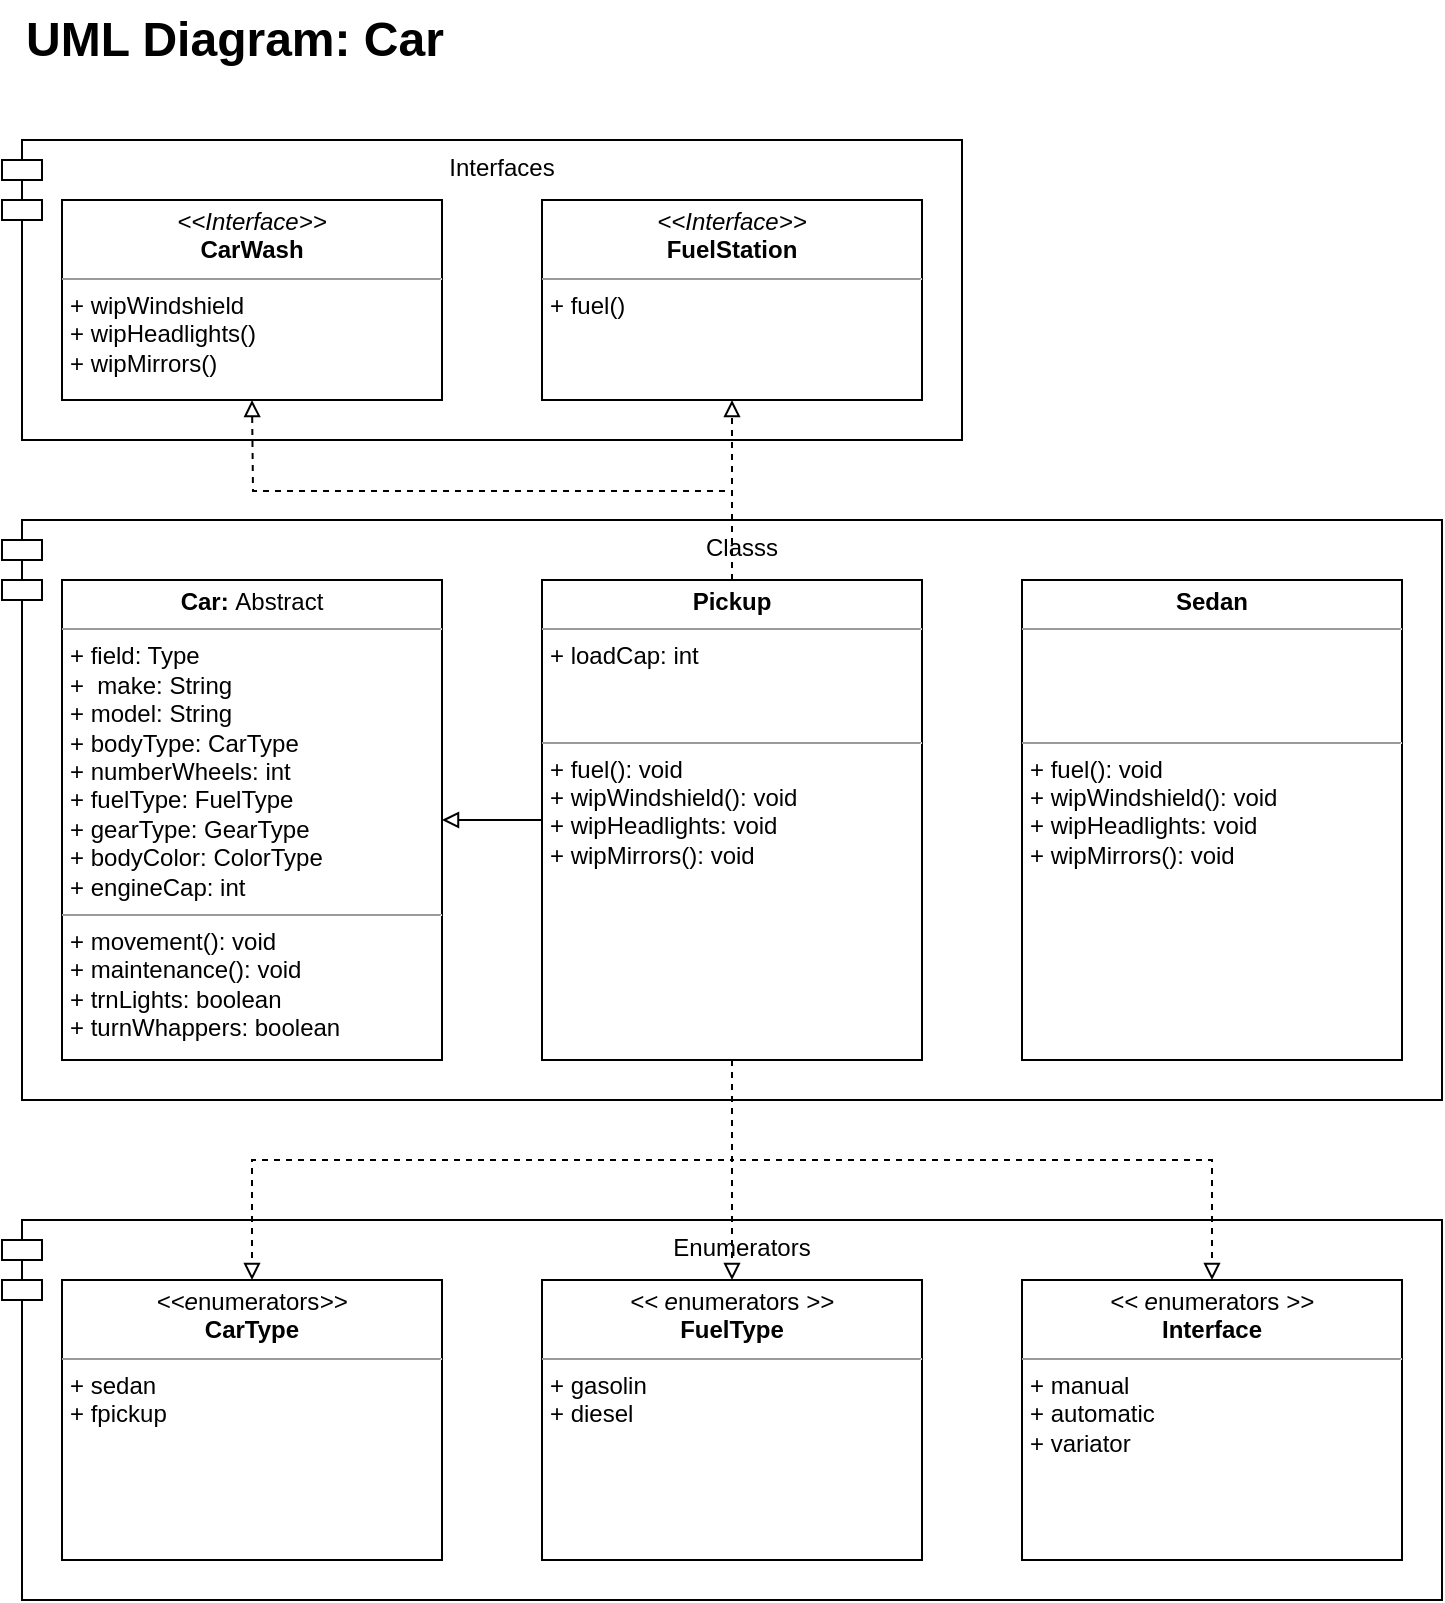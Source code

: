 <mxfile version="22.1.2" type="device">
  <diagram name="Страница — 1" id="w5hR_uzoQUrRJKSY9kCf">
    <mxGraphModel dx="754" dy="1782" grid="1" gridSize="10" guides="1" tooltips="1" connect="1" arrows="1" fold="1" page="1" pageScale="1" pageWidth="827" pageHeight="1169" math="0" shadow="0">
      <root>
        <mxCell id="0" />
        <mxCell id="1" parent="0" />
        <mxCell id="gbFHQ9kCsQo0s30V4vwp-17" value="Classs" style="shape=module;align=left;spacingLeft=20;align=center;verticalAlign=top;whiteSpace=wrap;html=1;fillColor=none;" vertex="1" parent="1">
          <mxGeometry x="40" y="-890" width="720" height="290" as="geometry" />
        </mxCell>
        <mxCell id="gbFHQ9kCsQo0s30V4vwp-18" value="Enumerators" style="shape=module;align=left;spacingLeft=20;align=center;verticalAlign=top;whiteSpace=wrap;html=1;fillColor=none;" vertex="1" parent="1">
          <mxGeometry x="40" y="-540" width="720" height="190" as="geometry" />
        </mxCell>
        <mxCell id="gbFHQ9kCsQo0s30V4vwp-16" value="Interfaces" style="shape=module;align=left;spacingLeft=20;align=center;verticalAlign=top;whiteSpace=wrap;html=1;fillColor=none;" vertex="1" parent="1">
          <mxGeometry x="40" y="-1080" width="480" height="150" as="geometry" />
        </mxCell>
        <mxCell id="gbFHQ9kCsQo0s30V4vwp-13" value="&lt;p style=&quot;margin:0px;margin-top:4px;text-align:center;&quot;&gt;&lt;i&gt;&amp;lt;&amp;lt;e&lt;/i&gt;numerators&lt;i&gt;&amp;gt;&amp;gt;&lt;/i&gt;&lt;br&gt;&lt;b&gt;CarType&lt;/b&gt;&lt;br&gt;&lt;/p&gt;&lt;hr size=&quot;1&quot;&gt;&lt;p style=&quot;margin:0px;margin-left:4px;&quot;&gt;+&amp;nbsp;sedan&lt;/p&gt;&lt;p style=&quot;margin:0px;margin-left:4px;&quot;&gt;+ fpickup&lt;/p&gt;&lt;p style=&quot;margin:0px;margin-left:4px;&quot;&gt;&lt;br&gt;&lt;/p&gt;" style="verticalAlign=top;align=left;overflow=fill;fontSize=12;fontFamily=Helvetica;html=1;whiteSpace=wrap;" vertex="1" parent="1">
          <mxGeometry x="70" y="-510" width="190" height="140" as="geometry" />
        </mxCell>
        <mxCell id="gbFHQ9kCsQo0s30V4vwp-14" value="&lt;p style=&quot;margin:0px;margin-top:4px;text-align:center;&quot;&gt;&lt;i&gt;&amp;lt;&amp;lt;&lt;/i&gt;&lt;i style=&quot;border-color: var(--border-color);&quot;&gt;&amp;nbsp;e&lt;/i&gt;numerators&amp;nbsp;&lt;i&gt;&amp;gt;&amp;gt;&lt;/i&gt;&lt;br&gt;&lt;b&gt;FuelType&lt;/b&gt;&lt;br&gt;&lt;/p&gt;&lt;hr size=&quot;1&quot;&gt;&lt;p style=&quot;margin:0px;margin-left:4px;&quot;&gt;+&amp;nbsp;gasolin&lt;/p&gt;&lt;p style=&quot;margin:0px;margin-left:4px;&quot;&gt;+&amp;nbsp;diesel&lt;/p&gt;&lt;p style=&quot;margin:0px;margin-left:4px;&quot;&gt;&lt;br&gt;&lt;/p&gt;" style="verticalAlign=top;align=left;overflow=fill;fontSize=12;fontFamily=Helvetica;html=1;whiteSpace=wrap;" vertex="1" parent="1">
          <mxGeometry x="310" y="-510" width="190" height="140" as="geometry" />
        </mxCell>
        <mxCell id="gbFHQ9kCsQo0s30V4vwp-15" value="&lt;p style=&quot;margin:0px;margin-top:4px;text-align:center;&quot;&gt;&lt;i&gt;&amp;lt;&amp;lt;&lt;/i&gt;&lt;i style=&quot;border-color: var(--border-color);&quot;&gt;&amp;nbsp;e&lt;/i&gt;numerators&amp;nbsp;&lt;i&gt;&amp;gt;&amp;gt;&lt;/i&gt;&lt;br&gt;&lt;b&gt;Interface&lt;/b&gt;&lt;/p&gt;&lt;hr size=&quot;1&quot;&gt;&lt;p style=&quot;margin:0px;margin-left:4px;&quot;&gt;+ manual&lt;br&gt;+ automatic&lt;/p&gt;&lt;p style=&quot;margin:0px;margin-left:4px;&quot;&gt;+&amp;nbsp;variator&lt;/p&gt;&lt;div&gt;&lt;br&gt;&lt;/div&gt;" style="verticalAlign=top;align=left;overflow=fill;fontSize=12;fontFamily=Helvetica;html=1;whiteSpace=wrap;" vertex="1" parent="1">
          <mxGeometry x="550" y="-510" width="190" height="140" as="geometry" />
        </mxCell>
        <mxCell id="gbFHQ9kCsQo0s30V4vwp-26" style="edgeStyle=orthogonalEdgeStyle;rounded=0;orthogonalLoop=1;jettySize=auto;html=1;exitX=0.5;exitY=0;exitDx=0;exitDy=0;endArrow=block;endFill=0;dashed=1;" edge="1" parent="1" source="gbFHQ9kCsQo0s30V4vwp-19">
          <mxGeometry relative="1" as="geometry">
            <mxPoint x="165" y="-950" as="targetPoint" />
          </mxGeometry>
        </mxCell>
        <mxCell id="gbFHQ9kCsQo0s30V4vwp-27" style="edgeStyle=orthogonalEdgeStyle;rounded=0;orthogonalLoop=1;jettySize=auto;html=1;exitX=0.5;exitY=0;exitDx=0;exitDy=0;entryX=0.5;entryY=1;entryDx=0;entryDy=0;endArrow=block;endFill=0;dashed=1;" edge="1" parent="1" source="gbFHQ9kCsQo0s30V4vwp-19" target="gbFHQ9kCsQo0s30V4vwp-21">
          <mxGeometry relative="1" as="geometry" />
        </mxCell>
        <mxCell id="gbFHQ9kCsQo0s30V4vwp-28" style="edgeStyle=orthogonalEdgeStyle;rounded=0;orthogonalLoop=1;jettySize=auto;html=1;entryX=1;entryY=0.5;entryDx=0;entryDy=0;endArrow=block;endFill=0;" edge="1" parent="1" source="gbFHQ9kCsQo0s30V4vwp-19" target="gbFHQ9kCsQo0s30V4vwp-24">
          <mxGeometry relative="1" as="geometry" />
        </mxCell>
        <mxCell id="gbFHQ9kCsQo0s30V4vwp-30" style="edgeStyle=orthogonalEdgeStyle;rounded=0;orthogonalLoop=1;jettySize=auto;html=1;entryX=0.5;entryY=0;entryDx=0;entryDy=0;endArrow=block;endFill=0;dashed=1;" edge="1" parent="1" source="gbFHQ9kCsQo0s30V4vwp-19" target="gbFHQ9kCsQo0s30V4vwp-13">
          <mxGeometry relative="1" as="geometry">
            <Array as="points">
              <mxPoint x="405" y="-570" />
              <mxPoint x="165" y="-570" />
            </Array>
          </mxGeometry>
        </mxCell>
        <mxCell id="gbFHQ9kCsQo0s30V4vwp-31" style="edgeStyle=orthogonalEdgeStyle;rounded=0;orthogonalLoop=1;jettySize=auto;html=1;endArrow=block;endFill=0;dashed=1;" edge="1" parent="1" source="gbFHQ9kCsQo0s30V4vwp-19" target="gbFHQ9kCsQo0s30V4vwp-14">
          <mxGeometry relative="1" as="geometry" />
        </mxCell>
        <mxCell id="gbFHQ9kCsQo0s30V4vwp-32" style="edgeStyle=orthogonalEdgeStyle;rounded=0;orthogonalLoop=1;jettySize=auto;html=1;endArrow=block;endFill=0;dashed=1;" edge="1" parent="1" source="gbFHQ9kCsQo0s30V4vwp-19" target="gbFHQ9kCsQo0s30V4vwp-15">
          <mxGeometry relative="1" as="geometry">
            <Array as="points">
              <mxPoint x="405" y="-570" />
              <mxPoint x="645" y="-570" />
            </Array>
          </mxGeometry>
        </mxCell>
        <mxCell id="gbFHQ9kCsQo0s30V4vwp-19" value="&lt;p style=&quot;margin:0px;margin-top:4px;text-align:center;&quot;&gt;&lt;b&gt;Pickup&lt;/b&gt;&lt;br&gt;&lt;/p&gt;&lt;hr size=&quot;1&quot;&gt;&lt;p style=&quot;margin:0px;margin-left:4px;&quot;&gt;+&amp;nbsp;loadCap&lt;span style=&quot;background-color: initial;&quot;&gt;: int&lt;/span&gt;&lt;/p&gt;&lt;p style=&quot;margin:0px;margin-left:4px;&quot;&gt;&lt;span style=&quot;background-color: initial;&quot;&gt;&lt;br&gt;&lt;/span&gt;&lt;/p&gt;&lt;p style=&quot;margin:0px;margin-left:4px;&quot;&gt;&lt;span style=&quot;background-color: initial;&quot;&gt;&lt;br&gt;&lt;/span&gt;&lt;/p&gt;&lt;hr size=&quot;1&quot;&gt;&lt;p style=&quot;margin:0px;margin-left:4px;&quot;&gt;+&amp;nbsp;fuel&lt;span style=&quot;background-color: initial;&quot;&gt;():&amp;nbsp;&lt;/span&gt;void&lt;/p&gt;&lt;p style=&quot;margin:0px;margin-left:4px;&quot;&gt;&lt;span style=&quot;background-color: initial;&quot;&gt;+&amp;nbsp;wipWindshield():&amp;nbsp;void&lt;/span&gt;&lt;br&gt;&lt;/p&gt;&lt;p style=&quot;margin:0px;margin-left:4px;&quot;&gt;&lt;span style=&quot;background-color: initial;&quot;&gt;+&amp;nbsp;&lt;/span&gt;wipHeadlights: void&lt;/p&gt;&lt;p style=&quot;margin:0px;margin-left:4px;&quot;&gt;+&amp;nbsp;wipMirrors(): void&lt;/p&gt;&lt;p style=&quot;margin:0px;margin-left:4px;&quot;&gt;&lt;br&gt;&lt;/p&gt;" style="verticalAlign=top;align=left;overflow=fill;fontSize=12;fontFamily=Helvetica;html=1;whiteSpace=wrap;" vertex="1" parent="1">
          <mxGeometry x="310" y="-860" width="190" height="240" as="geometry" />
        </mxCell>
        <mxCell id="gbFHQ9kCsQo0s30V4vwp-20" value="&lt;p style=&quot;margin:0px;margin-top:4px;text-align:center;&quot;&gt;&lt;i&gt;&amp;lt;&amp;lt;Interface&amp;gt;&amp;gt;&lt;/i&gt;&lt;br&gt;&lt;b&gt;CarWash&lt;/b&gt;&lt;br&gt;&lt;/p&gt;&lt;hr size=&quot;1&quot;&gt;&lt;p style=&quot;margin:0px;margin-left:4px;&quot;&gt;+ wipWindshield&lt;br&gt;+ wipHeadlights()&lt;/p&gt;&lt;p style=&quot;margin:0px;margin-left:4px;&quot;&gt;+ wipMirrors()&lt;br&gt;&lt;/p&gt;&lt;p style=&quot;margin:0px;margin-left:4px;&quot;&gt;&lt;br&gt;&lt;/p&gt;" style="verticalAlign=top;align=left;overflow=fill;fontSize=12;fontFamily=Helvetica;html=1;rounded=0;shadow=0;comic=0;labelBackgroundColor=none;strokeWidth=1" vertex="1" parent="1">
          <mxGeometry x="70" y="-1050" width="190" height="100" as="geometry" />
        </mxCell>
        <mxCell id="gbFHQ9kCsQo0s30V4vwp-21" value="&lt;p style=&quot;margin:0px;margin-top:4px;text-align:center;&quot;&gt;&lt;i&gt;&amp;lt;&amp;lt;Interface&amp;gt;&amp;gt;&lt;/i&gt;&lt;br&gt;&lt;b&gt;FuelStation&lt;/b&gt;&lt;br&gt;&lt;/p&gt;&lt;hr size=&quot;1&quot;&gt;&lt;p style=&quot;margin:0px;margin-left:4px;&quot;&gt;+&amp;nbsp;fuel()&lt;/p&gt;&lt;p style=&quot;margin:0px;margin-left:4px;&quot;&gt;&lt;br&gt;&lt;/p&gt;" style="verticalAlign=top;align=left;overflow=fill;fontSize=12;fontFamily=Helvetica;html=1;rounded=0;shadow=0;comic=0;labelBackgroundColor=none;strokeWidth=1" vertex="1" parent="1">
          <mxGeometry x="310" y="-1050" width="190" height="100" as="geometry" />
        </mxCell>
        <mxCell id="gbFHQ9kCsQo0s30V4vwp-24" value="&lt;p style=&quot;margin:0px;margin-top:4px;text-align:center;&quot;&gt;&lt;b&gt;Car: &lt;/b&gt;Abstract&lt;/p&gt;&lt;hr size=&quot;1&quot;&gt;&lt;p style=&quot;margin:0px;margin-left:4px;&quot;&gt;+ field: Type&lt;/p&gt;&lt;p style=&quot;border-color: var(--border-color); margin: 0px 0px 0px 4px;&quot;&gt;+&amp;nbsp; make: String&lt;/p&gt;&lt;p style=&quot;border-color: var(--border-color); margin: 0px 0px 0px 4px;&quot;&gt;+ model: String&lt;/p&gt;&lt;p style=&quot;border-color: var(--border-color); margin: 0px 0px 0px 4px;&quot;&gt;+&amp;nbsp;bodyType:&amp;nbsp;CarType&lt;/p&gt;&lt;p style=&quot;border-color: var(--border-color); margin: 0px 0px 0px 4px;&quot;&gt;&lt;/p&gt;&lt;p style=&quot;border-color: var(--border-color); margin: 0px 0px 0px 4px;&quot;&gt;+&amp;nbsp;numberWheels: int&lt;/p&gt;&lt;p style=&quot;border-color: var(--border-color); margin: 0px 0px 0px 4px;&quot;&gt;+&amp;nbsp;fuelType:&amp;nbsp;FuelType&lt;/p&gt;&lt;p style=&quot;border-color: var(--border-color); margin: 0px 0px 0px 4px;&quot;&gt;+&amp;nbsp;gearType:&amp;nbsp;GearType&lt;/p&gt;&lt;p style=&quot;border-color: var(--border-color); margin: 0px 0px 0px 4px;&quot;&gt;+&amp;nbsp;bodyColor:&amp;nbsp;ColorType&lt;/p&gt;&lt;p style=&quot;border-color: var(--border-color); margin: 0px 0px 0px 4px;&quot;&gt;+&amp;nbsp;engineCap:&amp;nbsp;int&lt;/p&gt;&lt;hr size=&quot;1&quot;&gt;&lt;p style=&quot;margin:0px;margin-left:4px;&quot;&gt;+&amp;nbsp;movement&lt;span style=&quot;background-color: initial;&quot;&gt;():&amp;nbsp;&lt;/span&gt;void&lt;/p&gt;&lt;p style=&quot;margin:0px;margin-left:4px;&quot;&gt;+&amp;nbsp;maintenance():&amp;nbsp;void&lt;/p&gt;&lt;p style=&quot;margin:0px;margin-left:4px;&quot;&gt;&lt;span style=&quot;background-color: initial;&quot;&gt;+&amp;nbsp;trnLights:&amp;nbsp;boolean&lt;/span&gt;&lt;br&gt;&lt;/p&gt;&lt;p style=&quot;margin:0px;margin-left:4px;&quot;&gt;&lt;span style=&quot;background-color: initial;&quot;&gt;+&amp;nbsp;&lt;/span&gt;turnWhappers&lt;span style=&quot;background-color: initial;&quot;&gt;:&amp;nbsp;boolean&lt;/span&gt;&lt;/p&gt;" style="verticalAlign=top;align=left;overflow=fill;fontSize=12;fontFamily=Helvetica;html=1;whiteSpace=wrap;" vertex="1" parent="1">
          <mxGeometry x="70" y="-860" width="190" height="240" as="geometry" />
        </mxCell>
        <mxCell id="gbFHQ9kCsQo0s30V4vwp-25" value="&lt;p style=&quot;margin:0px;margin-top:4px;text-align:center;&quot;&gt;&lt;b&gt;Sedan&lt;/b&gt;&lt;br&gt;&lt;/p&gt;&lt;hr size=&quot;1&quot;&gt;&lt;p style=&quot;margin:0px;margin-left:4px;&quot;&gt;&lt;br&gt;&lt;/p&gt;&lt;p style=&quot;margin:0px;margin-left:4px;&quot;&gt;&lt;span style=&quot;background-color: initial;&quot;&gt;&lt;br&gt;&lt;/span&gt;&lt;/p&gt;&lt;p style=&quot;margin:0px;margin-left:4px;&quot;&gt;&lt;span style=&quot;background-color: initial;&quot;&gt;&lt;br&gt;&lt;/span&gt;&lt;/p&gt;&lt;hr size=&quot;1&quot;&gt;&lt;p style=&quot;margin:0px;margin-left:4px;&quot;&gt;+&amp;nbsp;fuel&lt;span style=&quot;background-color: initial;&quot;&gt;():&amp;nbsp;&lt;/span&gt;void&lt;/p&gt;&lt;p style=&quot;margin:0px;margin-left:4px;&quot;&gt;&lt;span style=&quot;background-color: initial;&quot;&gt;+&amp;nbsp;wipWindshield():&amp;nbsp;void&lt;/span&gt;&lt;br&gt;&lt;/p&gt;&lt;p style=&quot;margin:0px;margin-left:4px;&quot;&gt;&lt;span style=&quot;background-color: initial;&quot;&gt;+&amp;nbsp;&lt;/span&gt;wipHeadlights: void&lt;/p&gt;&lt;p style=&quot;margin:0px;margin-left:4px;&quot;&gt;+&amp;nbsp;wipMirrors(): void&lt;/p&gt;&lt;p style=&quot;margin:0px;margin-left:4px;&quot;&gt;&lt;br&gt;&lt;/p&gt;" style="verticalAlign=top;align=left;overflow=fill;fontSize=12;fontFamily=Helvetica;html=1;whiteSpace=wrap;" vertex="1" parent="1">
          <mxGeometry x="550" y="-860" width="190" height="240" as="geometry" />
        </mxCell>
        <mxCell id="gbFHQ9kCsQo0s30V4vwp-33" value="UML Diagram: Car&amp;nbsp;" style="text;strokeColor=none;fillColor=none;html=1;fontSize=24;fontStyle=1;verticalAlign=middle;align=left;" vertex="1" parent="1">
          <mxGeometry x="50" y="-1150" width="300" height="40" as="geometry" />
        </mxCell>
      </root>
    </mxGraphModel>
  </diagram>
</mxfile>
